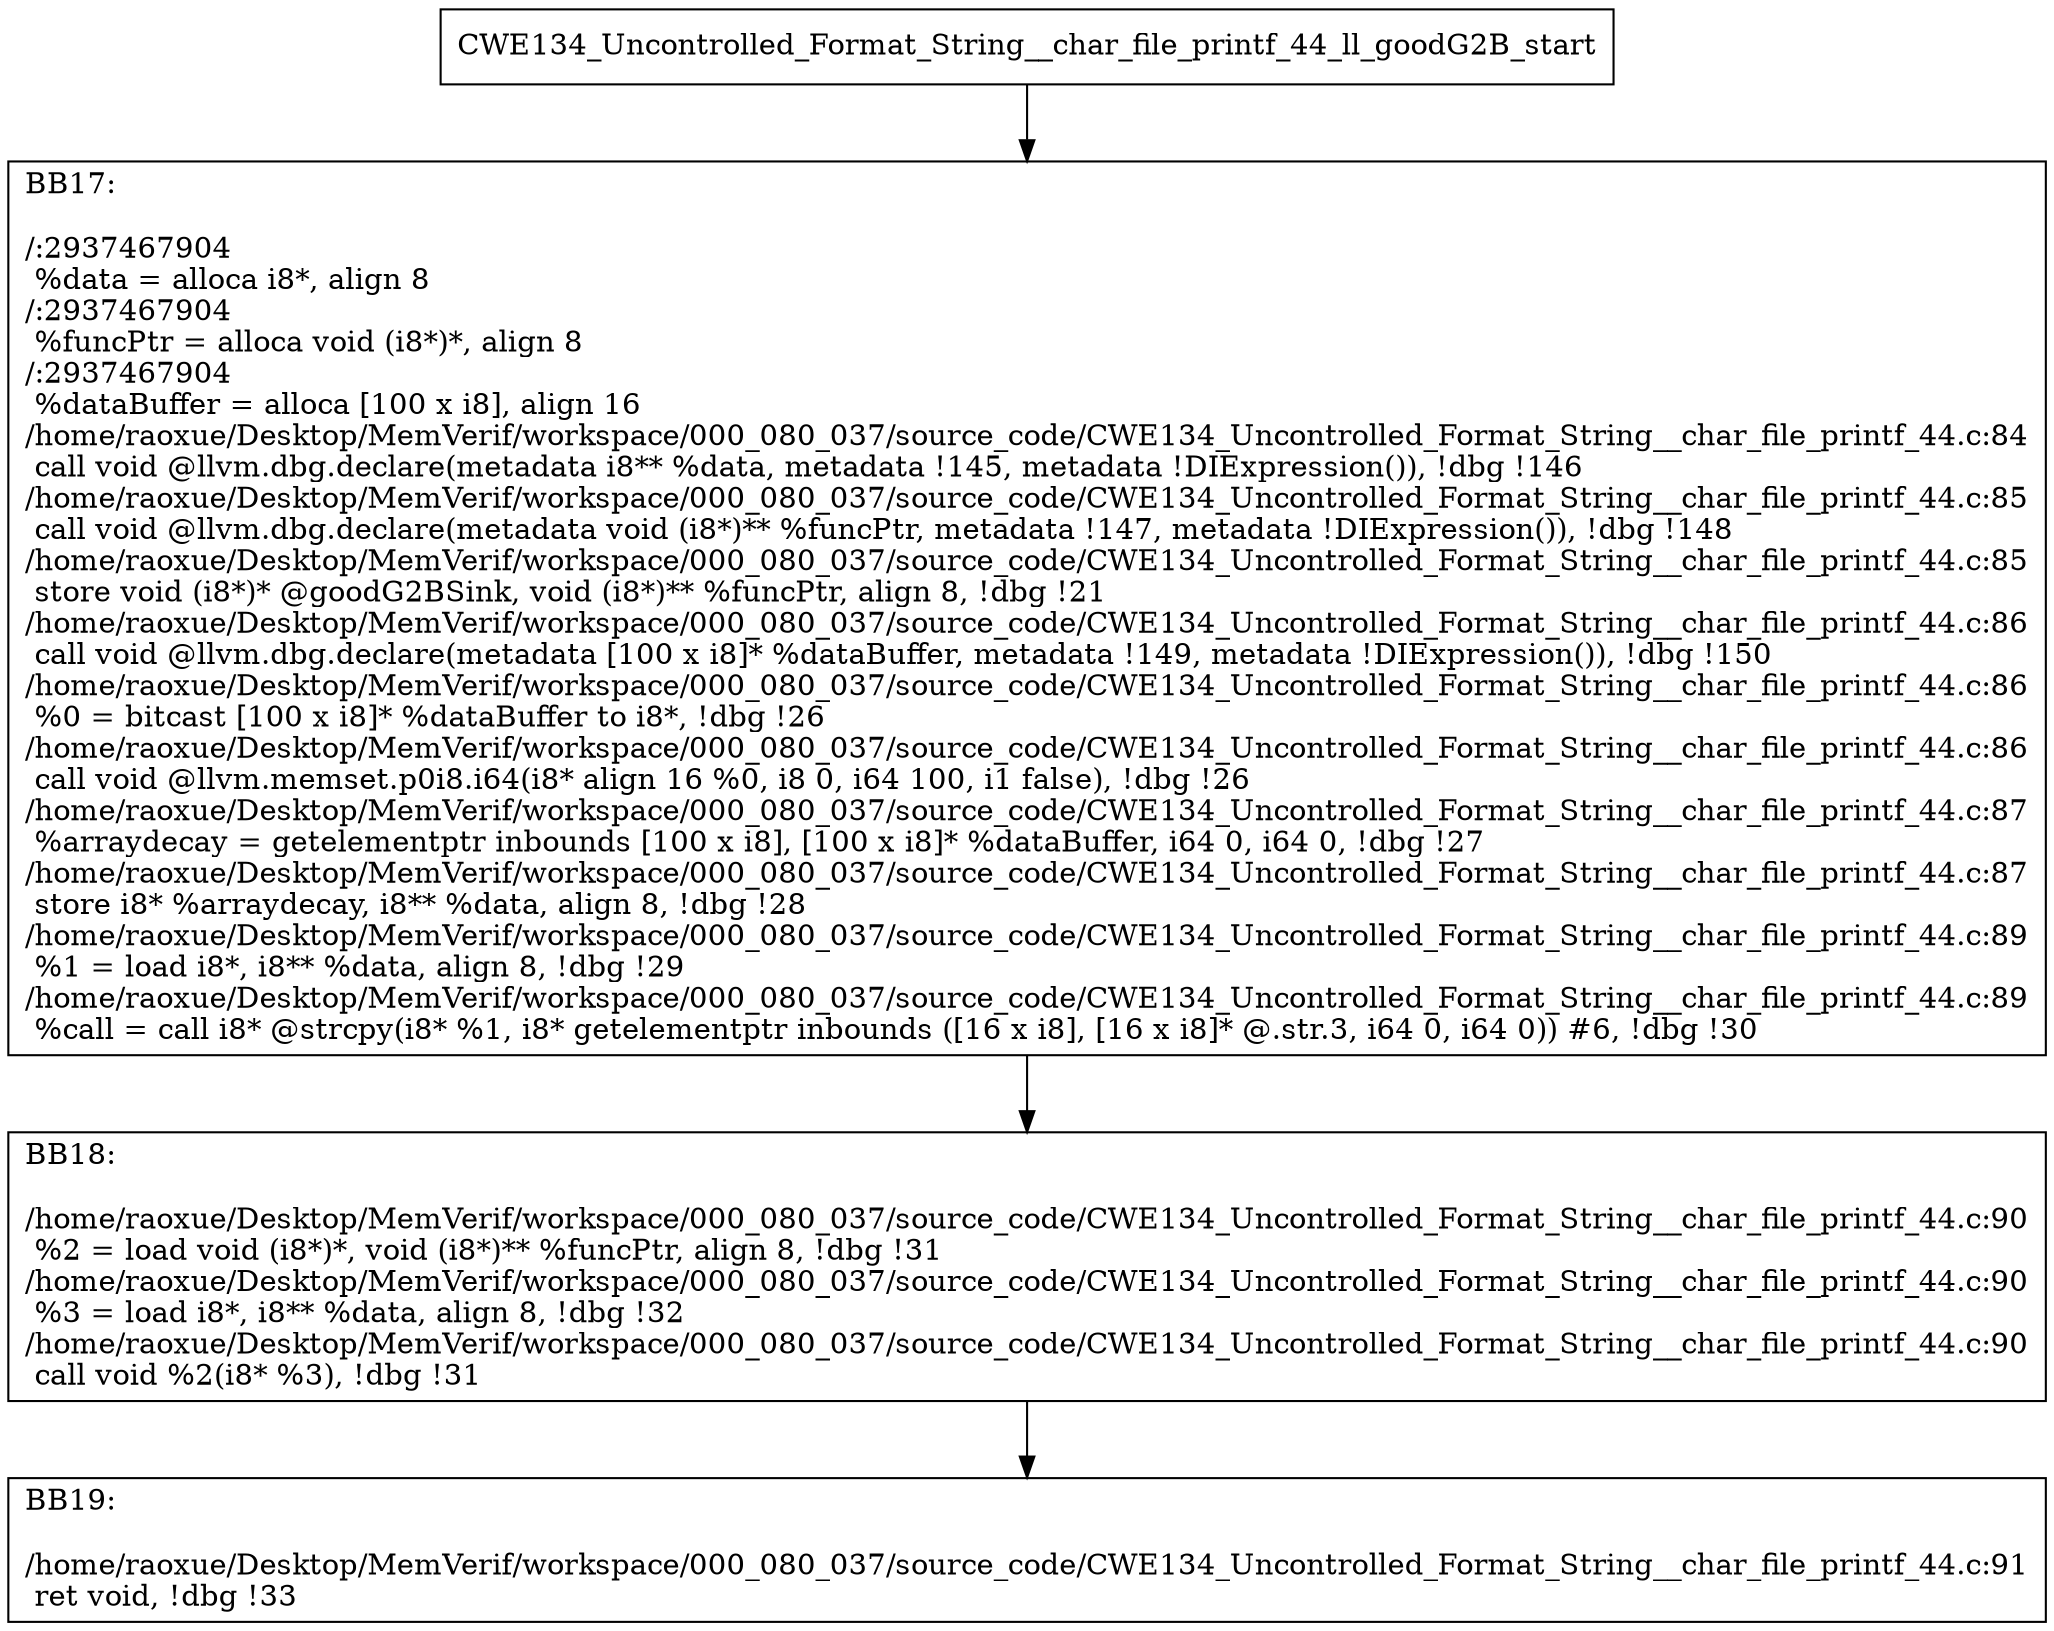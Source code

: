 digraph "CFG for'CWE134_Uncontrolled_Format_String__char_file_printf_44_ll_goodG2B' function" {
	BBCWE134_Uncontrolled_Format_String__char_file_printf_44_ll_goodG2B_start[shape=record,label="{CWE134_Uncontrolled_Format_String__char_file_printf_44_ll_goodG2B_start}"];
	BBCWE134_Uncontrolled_Format_String__char_file_printf_44_ll_goodG2B_start-> CWE134_Uncontrolled_Format_String__char_file_printf_44_ll_goodG2BBB17;
	CWE134_Uncontrolled_Format_String__char_file_printf_44_ll_goodG2BBB17 [shape=record, label="{BB17:\l\l/:2937467904\l
  %data = alloca i8*, align 8\l
/:2937467904\l
  %funcPtr = alloca void (i8*)*, align 8\l
/:2937467904\l
  %dataBuffer = alloca [100 x i8], align 16\l
/home/raoxue/Desktop/MemVerif/workspace/000_080_037/source_code/CWE134_Uncontrolled_Format_String__char_file_printf_44.c:84\l
  call void @llvm.dbg.declare(metadata i8** %data, metadata !145, metadata !DIExpression()), !dbg !146\l
/home/raoxue/Desktop/MemVerif/workspace/000_080_037/source_code/CWE134_Uncontrolled_Format_String__char_file_printf_44.c:85\l
  call void @llvm.dbg.declare(metadata void (i8*)** %funcPtr, metadata !147, metadata !DIExpression()), !dbg !148\l
/home/raoxue/Desktop/MemVerif/workspace/000_080_037/source_code/CWE134_Uncontrolled_Format_String__char_file_printf_44.c:85\l
  store void (i8*)* @goodG2BSink, void (i8*)** %funcPtr, align 8, !dbg !21\l
/home/raoxue/Desktop/MemVerif/workspace/000_080_037/source_code/CWE134_Uncontrolled_Format_String__char_file_printf_44.c:86\l
  call void @llvm.dbg.declare(metadata [100 x i8]* %dataBuffer, metadata !149, metadata !DIExpression()), !dbg !150\l
/home/raoxue/Desktop/MemVerif/workspace/000_080_037/source_code/CWE134_Uncontrolled_Format_String__char_file_printf_44.c:86\l
  %0 = bitcast [100 x i8]* %dataBuffer to i8*, !dbg !26\l
/home/raoxue/Desktop/MemVerif/workspace/000_080_037/source_code/CWE134_Uncontrolled_Format_String__char_file_printf_44.c:86\l
  call void @llvm.memset.p0i8.i64(i8* align 16 %0, i8 0, i64 100, i1 false), !dbg !26\l
/home/raoxue/Desktop/MemVerif/workspace/000_080_037/source_code/CWE134_Uncontrolled_Format_String__char_file_printf_44.c:87\l
  %arraydecay = getelementptr inbounds [100 x i8], [100 x i8]* %dataBuffer, i64 0, i64 0, !dbg !27\l
/home/raoxue/Desktop/MemVerif/workspace/000_080_037/source_code/CWE134_Uncontrolled_Format_String__char_file_printf_44.c:87\l
  store i8* %arraydecay, i8** %data, align 8, !dbg !28\l
/home/raoxue/Desktop/MemVerif/workspace/000_080_037/source_code/CWE134_Uncontrolled_Format_String__char_file_printf_44.c:89\l
  %1 = load i8*, i8** %data, align 8, !dbg !29\l
/home/raoxue/Desktop/MemVerif/workspace/000_080_037/source_code/CWE134_Uncontrolled_Format_String__char_file_printf_44.c:89\l
  %call = call i8* @strcpy(i8* %1, i8* getelementptr inbounds ([16 x i8], [16 x i8]* @.str.3, i64 0, i64 0)) #6, !dbg !30\l
}"];
	CWE134_Uncontrolled_Format_String__char_file_printf_44_ll_goodG2BBB17-> CWE134_Uncontrolled_Format_String__char_file_printf_44_ll_goodG2BBB18;
	CWE134_Uncontrolled_Format_String__char_file_printf_44_ll_goodG2BBB18 [shape=record, label="{BB18:\l\l/home/raoxue/Desktop/MemVerif/workspace/000_080_037/source_code/CWE134_Uncontrolled_Format_String__char_file_printf_44.c:90\l
  %2 = load void (i8*)*, void (i8*)** %funcPtr, align 8, !dbg !31\l
/home/raoxue/Desktop/MemVerif/workspace/000_080_037/source_code/CWE134_Uncontrolled_Format_String__char_file_printf_44.c:90\l
  %3 = load i8*, i8** %data, align 8, !dbg !32\l
/home/raoxue/Desktop/MemVerif/workspace/000_080_037/source_code/CWE134_Uncontrolled_Format_String__char_file_printf_44.c:90\l
  call void %2(i8* %3), !dbg !31\l
}"];
	CWE134_Uncontrolled_Format_String__char_file_printf_44_ll_goodG2BBB18-> CWE134_Uncontrolled_Format_String__char_file_printf_44_ll_goodG2BBB19;
	CWE134_Uncontrolled_Format_String__char_file_printf_44_ll_goodG2BBB19 [shape=record, label="{BB19:\l\l/home/raoxue/Desktop/MemVerif/workspace/000_080_037/source_code/CWE134_Uncontrolled_Format_String__char_file_printf_44.c:91\l
  ret void, !dbg !33\l
}"];
}
